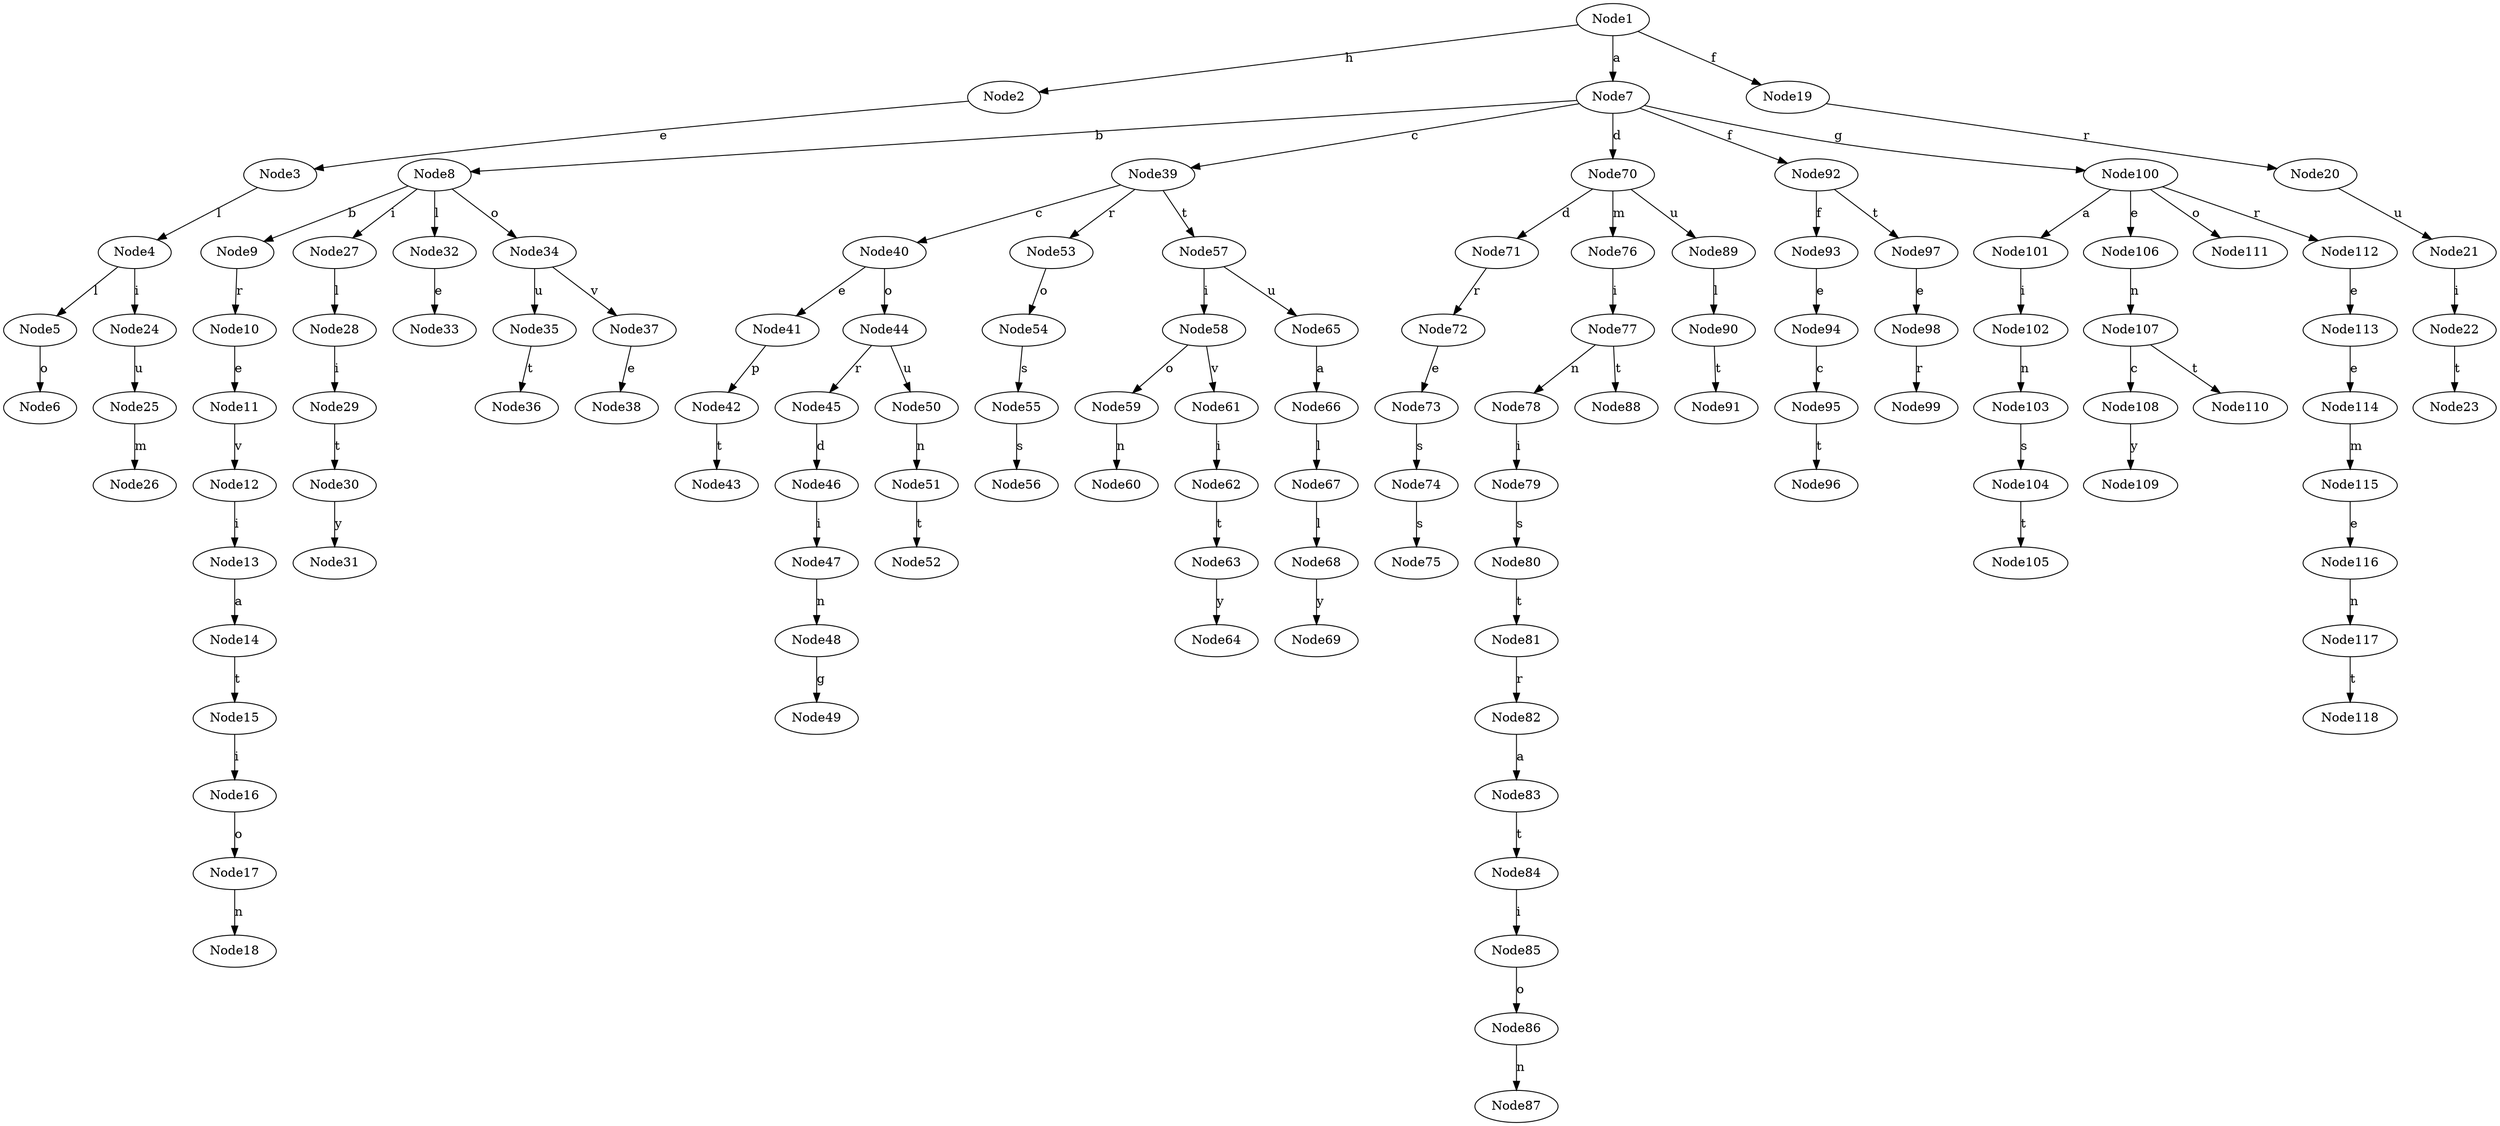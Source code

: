 digraph G{
    Node1 -> Node2 [label="h"];
    Node2 -> Node3 [label="e"];
    Node3 -> Node4 [label="l"];
    Node4 -> Node5 [label="l"];
    Node5 -> Node6 [label="o"];
    Node4 -> Node24 [label="i"];
    Node24 -> Node25 [label="u"];
    Node25 -> Node26 [label="m"];
    Node1 -> Node7 [label="a"];
    Node7 -> Node8 [label="b"];
    Node8 -> Node9 [label="b"];
    Node9 -> Node10 [label="r"];
    Node10 -> Node11 [label="e"];
    Node11 -> Node12 [label="v"];
    Node12 -> Node13 [label="i"];
    Node13 -> Node14 [label="a"];
    Node14 -> Node15 [label="t"];
    Node15 -> Node16 [label="i"];
    Node16 -> Node17 [label="o"];
    Node17 -> Node18 [label="n"];
    Node8 -> Node27 [label="i"];
    Node27 -> Node28 [label="l"];
    Node28 -> Node29 [label="i"];
    Node29 -> Node30 [label="t"];
    Node30 -> Node31 [label="y"];
    Node8 -> Node32 [label="l"];
    Node32 -> Node33 [label="e"];
    Node8 -> Node34 [label="o"];
    Node34 -> Node35 [label="u"];
    Node35 -> Node36 [label="t"];
    Node34 -> Node37 [label="v"];
    Node37 -> Node38 [label="e"];
    Node7 -> Node39 [label="c"];
    Node39 -> Node40 [label="c"];
    Node40 -> Node41 [label="e"];
    Node41 -> Node42 [label="p"];
    Node42 -> Node43 [label="t"];
    Node40 -> Node44 [label="o"];
    Node44 -> Node45 [label="r"];
    Node45 -> Node46 [label="d"];
    Node46 -> Node47 [label="i"];
    Node47 -> Node48 [label="n"];
    Node48 -> Node49 [label="g"];
    Node44 -> Node50 [label="u"];
    Node50 -> Node51 [label="n"];
    Node51 -> Node52 [label="t"];
    Node39 -> Node53 [label="r"];
    Node53 -> Node54 [label="o"];
    Node54 -> Node55 [label="s"];
    Node55 -> Node56 [label="s"];
    Node39 -> Node57 [label="t"];
    Node57 -> Node58 [label="i"];
    Node58 -> Node59 [label="o"];
    Node59 -> Node60 [label="n"];
    Node58 -> Node61 [label="v"];
    Node61 -> Node62 [label="i"];
    Node62 -> Node63 [label="t"];
    Node63 -> Node64 [label="y"];
    Node57 -> Node65 [label="u"];
    Node65 -> Node66 [label="a"];
    Node66 -> Node67 [label="l"];
    Node67 -> Node68 [label="l"];
    Node68 -> Node69 [label="y"];
    Node7 -> Node70 [label="d"];
    Node70 -> Node71 [label="d"];
    Node71 -> Node72 [label="r"];
    Node72 -> Node73 [label="e"];
    Node73 -> Node74 [label="s"];
    Node74 -> Node75 [label="s"];
    Node70 -> Node76 [label="m"];
    Node76 -> Node77 [label="i"];
    Node77 -> Node78 [label="n"];
    Node78 -> Node79 [label="i"];
    Node79 -> Node80 [label="s"];
    Node80 -> Node81 [label="t"];
    Node81 -> Node82 [label="r"];
    Node82 -> Node83 [label="a"];
    Node83 -> Node84 [label="t"];
    Node84 -> Node85 [label="i"];
    Node85 -> Node86 [label="o"];
    Node86 -> Node87 [label="n"];
    Node77 -> Node88 [label="t"];
    Node70 -> Node89 [label="u"];
    Node89 -> Node90 [label="l"];
    Node90 -> Node91 [label="t"];
    Node7 -> Node92 [label="f"];
    Node92 -> Node93 [label="f"];
    Node93 -> Node94 [label="e"];
    Node94 -> Node95 [label="c"];
    Node95 -> Node96 [label="t"];
    Node92 -> Node97 [label="t"];
    Node97 -> Node98 [label="e"];
    Node98 -> Node99 [label="r"];
    Node7 -> Node100 [label="g"];
    Node100 -> Node101 [label="a"];
    Node101 -> Node102 [label="i"];
    Node102 -> Node103 [label="n"];
    Node103 -> Node104 [label="s"];
    Node104 -> Node105 [label="t"];
    Node100 -> Node106 [label="e"];
    Node106 -> Node107 [label="n"];
    Node107 -> Node108 [label="c"];
    Node108 -> Node109 [label="y"];
    Node107 -> Node110 [label="t"];
    Node100 -> Node111 [label="o"];
    Node100 -> Node112 [label="r"];
    Node112 -> Node113 [label="e"];
    Node113 -> Node114 [label="e"];
    Node114 -> Node115 [label="m"];
    Node115 -> Node116 [label="e"];
    Node116 -> Node117 [label="n"];
    Node117 -> Node118 [label="t"];
    Node1 -> Node19 [label="f"];
    Node19 -> Node20 [label="r"];
    Node20 -> Node21 [label="u"];
    Node21 -> Node22 [label="i"];
    Node22 -> Node23 [label="t"];
}
